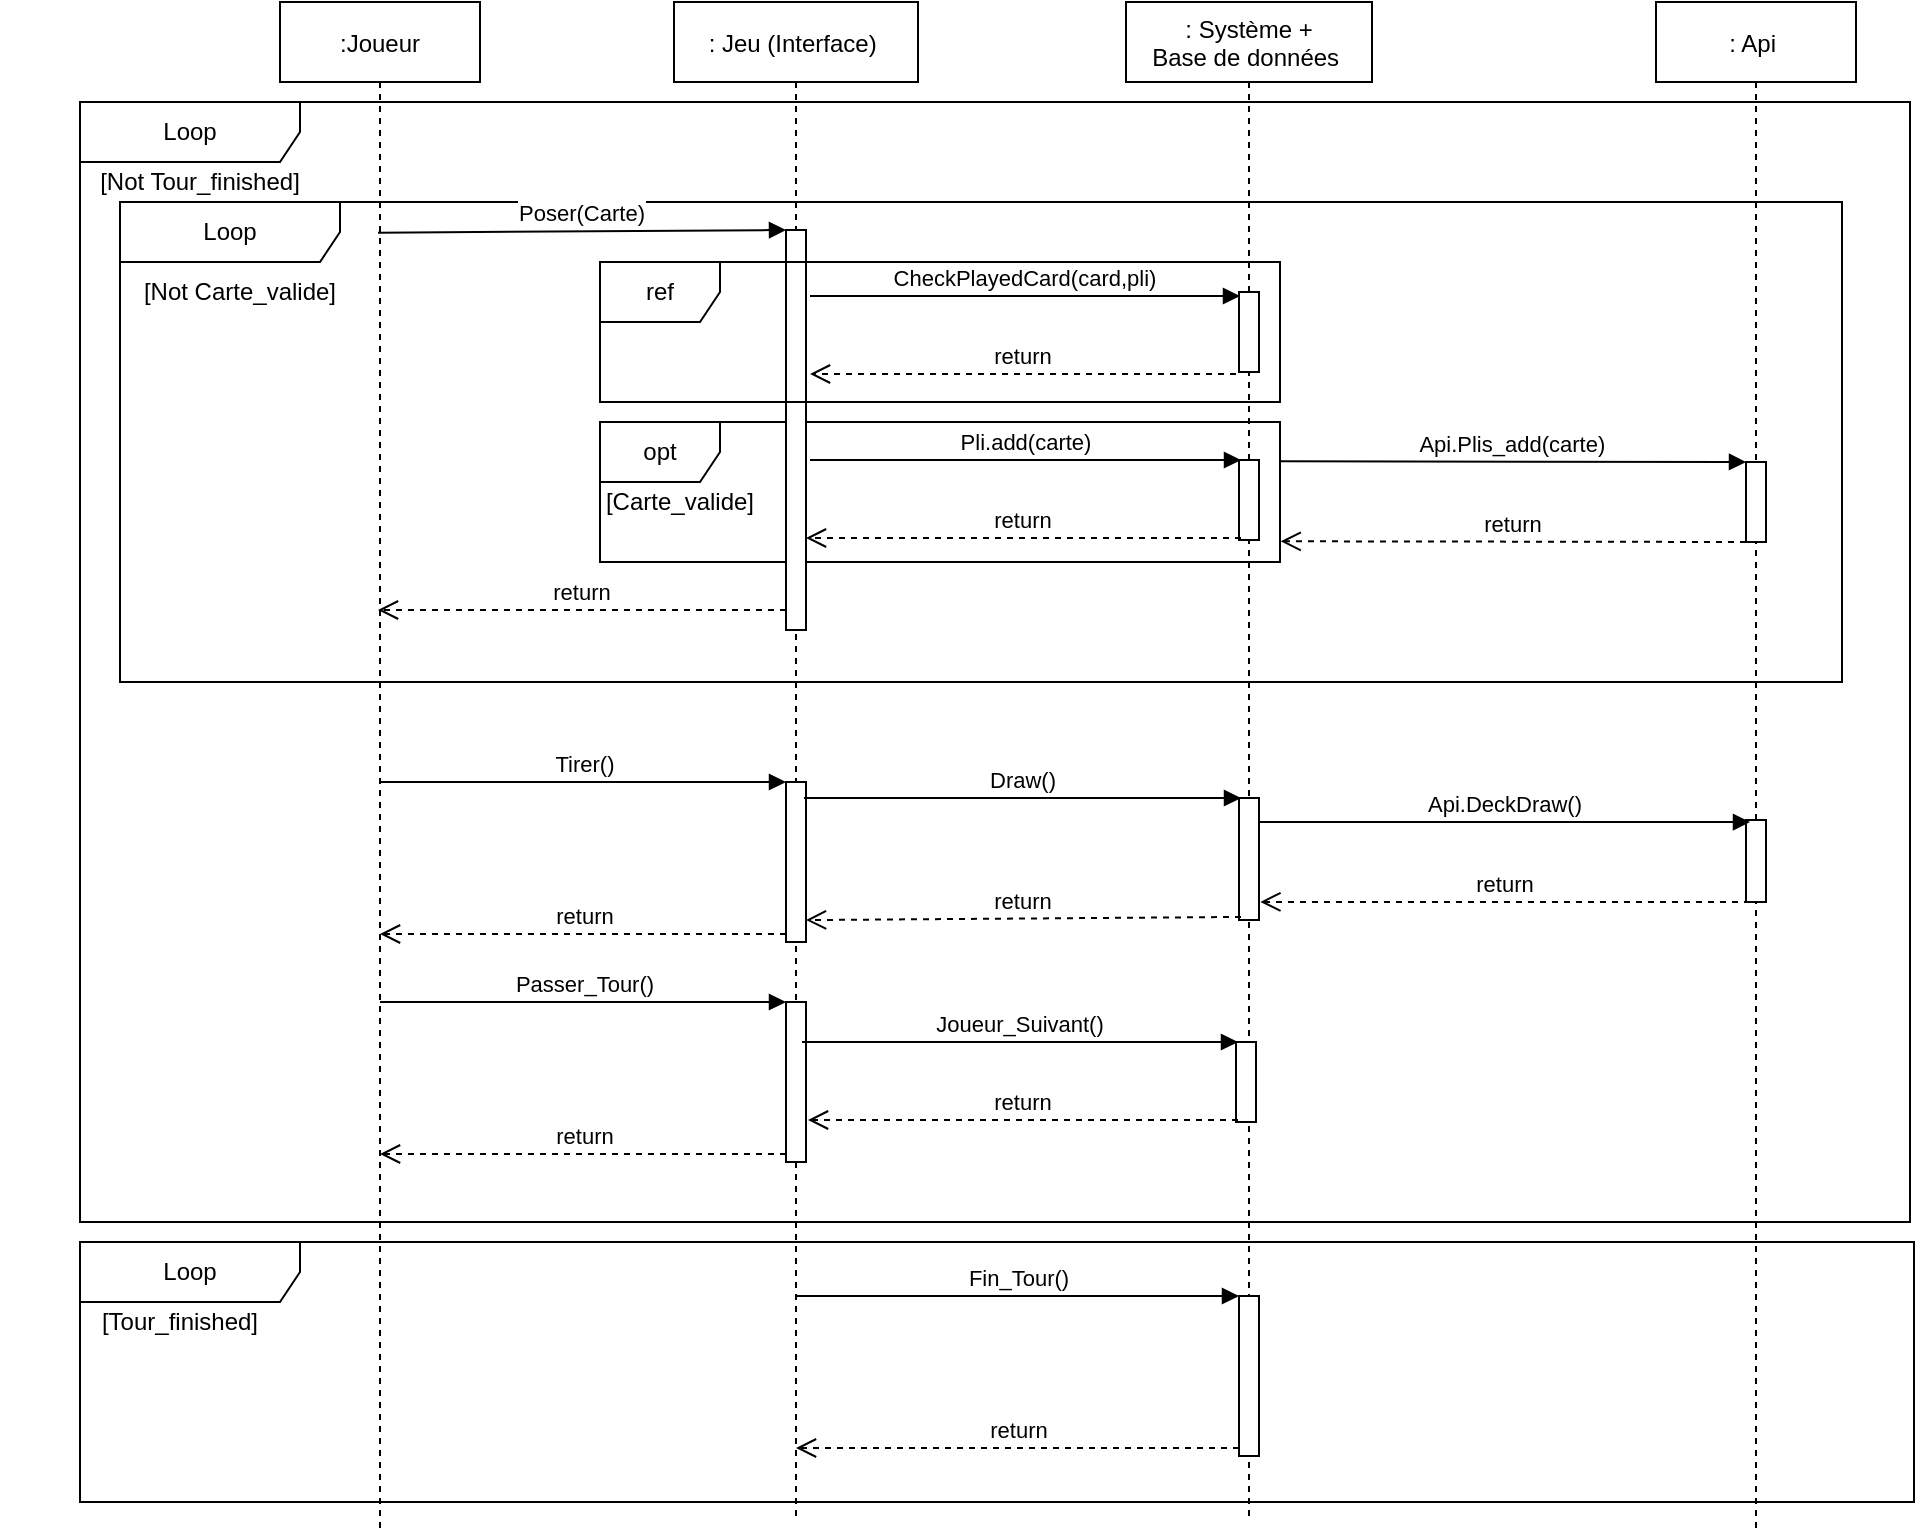<mxfile version="13.7.7" type="gitlab">
  <diagram id="kgpKYQtTHZ0yAKxKKP6v" name="Page-1">
    <mxGraphModel dx="2522" dy="833" grid="0" gridSize="10" guides="1" tooltips="1" connect="1" arrows="1" fold="1" page="1" pageScale="1" pageWidth="1100" pageHeight="850" background="#ffffff" math="0" shadow="0" extFonts="Permanent Marker^https://fonts.googleapis.com/css?family=Permanent+Marker">
      <root>
        <mxCell id="0" />
        <mxCell id="1" parent="0" />
        <mxCell id="ORQ5gyo4uyK21jIdF5UX-24" value="Loop" style="shape=umlFrame;whiteSpace=wrap;html=1;width=110;height=30;" parent="1" vertex="1">
          <mxGeometry x="-979" y="109" width="915" height="560" as="geometry" />
        </mxCell>
        <mxCell id="ORQ5gyo4uyK21jIdF5UX-32" value="Loop" style="shape=umlFrame;whiteSpace=wrap;html=1;width=110;height=30;" parent="1" vertex="1">
          <mxGeometry x="-979" y="679" width="917" height="130" as="geometry" />
        </mxCell>
        <mxCell id="ORQ5gyo4uyK21jIdF5UX-5" value="Loop" style="shape=umlFrame;whiteSpace=wrap;html=1;width=110;height=30;" parent="1" vertex="1">
          <mxGeometry x="-959" y="159" width="861" height="240" as="geometry" />
        </mxCell>
        <mxCell id="ORQ5gyo4uyK21jIdF5UX-8" value="opt" style="shape=umlFrame;whiteSpace=wrap;html=1;" parent="1" vertex="1">
          <mxGeometry x="-719" y="269" width="340" height="70" as="geometry" />
        </mxCell>
        <mxCell id="3nuBFxr9cyL0pnOWT2aG-1" value=":Joueur" style="shape=umlLifeline;perimeter=lifelinePerimeter;container=1;collapsible=0;recursiveResize=0;rounded=0;shadow=0;strokeWidth=1;" parent="1" vertex="1">
          <mxGeometry x="-879" y="59" width="100" height="764" as="geometry" />
        </mxCell>
        <mxCell id="3nuBFxr9cyL0pnOWT2aG-5" value=": Jeu (Interface) " style="shape=umlLifeline;perimeter=lifelinePerimeter;container=1;collapsible=0;recursiveResize=0;rounded=0;shadow=0;strokeWidth=1;" parent="1" vertex="1">
          <mxGeometry x="-682" y="59" width="122" height="760" as="geometry" />
        </mxCell>
        <mxCell id="3nuBFxr9cyL0pnOWT2aG-6" value="" style="points=[];perimeter=orthogonalPerimeter;rounded=0;shadow=0;strokeWidth=1;" parent="3nuBFxr9cyL0pnOWT2aG-5" vertex="1">
          <mxGeometry x="56" y="114" width="10" height="200" as="geometry" />
        </mxCell>
        <mxCell id="ORQ5gyo4uyK21jIdF5UX-12" value="" style="html=1;points=[];perimeter=orthogonalPerimeter;" parent="3nuBFxr9cyL0pnOWT2aG-5" vertex="1">
          <mxGeometry x="56" y="390" width="10" height="80" as="geometry" />
        </mxCell>
        <mxCell id="ORQ5gyo4uyK21jIdF5UX-18" value="" style="html=1;points=[];perimeter=orthogonalPerimeter;" parent="3nuBFxr9cyL0pnOWT2aG-5" vertex="1">
          <mxGeometry x="56" y="500" width="10" height="80" as="geometry" />
        </mxCell>
        <mxCell id="3nuBFxr9cyL0pnOWT2aG-7" value="return" style="verticalAlign=bottom;endArrow=open;dashed=1;endSize=8;exitX=0;exitY=0.95;shadow=0;strokeWidth=1;" parent="1" source="3nuBFxr9cyL0pnOWT2aG-6" edge="1">
          <mxGeometry relative="1" as="geometry">
            <mxPoint x="-830" y="363" as="targetPoint" />
          </mxGeometry>
        </mxCell>
        <mxCell id="3nuBFxr9cyL0pnOWT2aG-8" value="Poser(Carte)" style="verticalAlign=bottom;endArrow=block;entryX=0;entryY=0;shadow=0;strokeWidth=1;exitX=0.49;exitY=0.151;exitDx=0;exitDy=0;exitPerimeter=0;" parent="1" source="3nuBFxr9cyL0pnOWT2aG-1" target="3nuBFxr9cyL0pnOWT2aG-6" edge="1">
          <mxGeometry relative="1" as="geometry">
            <mxPoint x="-829" y="179" as="sourcePoint" />
          </mxGeometry>
        </mxCell>
        <mxCell id="ORQ5gyo4uyK21jIdF5UX-1" value=": Système + &#xa;Base de données " style="shape=umlLifeline;perimeter=lifelinePerimeter;container=1;collapsible=0;recursiveResize=0;rounded=0;shadow=0;strokeWidth=1;" parent="1" vertex="1">
          <mxGeometry x="-456" y="59" width="123" height="760" as="geometry" />
        </mxCell>
        <mxCell id="ORQ5gyo4uyK21jIdF5UX-2" value="" style="points=[];perimeter=orthogonalPerimeter;rounded=0;shadow=0;strokeWidth=1;" parent="ORQ5gyo4uyK21jIdF5UX-1" vertex="1">
          <mxGeometry x="56.5" y="229" width="10" height="40" as="geometry" />
        </mxCell>
        <mxCell id="ORQ5gyo4uyK21jIdF5UX-21" value="" style="points=[];perimeter=orthogonalPerimeter;rounded=0;shadow=0;strokeWidth=1;" parent="ORQ5gyo4uyK21jIdF5UX-1" vertex="1">
          <mxGeometry x="55" y="520" width="10" height="40" as="geometry" />
        </mxCell>
        <mxCell id="ORQ5gyo4uyK21jIdF5UX-22" value="Joueur_Suivant()" style="verticalAlign=bottom;endArrow=block;shadow=0;strokeWidth=1;entryX=0.1;entryY=0;entryDx=0;entryDy=0;entryPerimeter=0;" parent="ORQ5gyo4uyK21jIdF5UX-1" target="ORQ5gyo4uyK21jIdF5UX-21" edge="1">
          <mxGeometry relative="1" as="geometry">
            <mxPoint x="-162" y="520" as="sourcePoint" />
            <mxPoint x="40" y="520" as="targetPoint" />
          </mxGeometry>
        </mxCell>
        <mxCell id="ORQ5gyo4uyK21jIdF5UX-23" value="return" style="verticalAlign=bottom;endArrow=open;dashed=1;endSize=8;exitX=0.1;exitY=0.975;shadow=0;strokeWidth=1;exitDx=0;exitDy=0;exitPerimeter=0;" parent="ORQ5gyo4uyK21jIdF5UX-1" source="ORQ5gyo4uyK21jIdF5UX-21" edge="1">
          <mxGeometry relative="1" as="geometry">
            <mxPoint x="-159" y="559" as="targetPoint" />
            <mxPoint y="550" as="sourcePoint" />
          </mxGeometry>
        </mxCell>
        <mxCell id="ORQ5gyo4uyK21jIdF5UX-29" value="" style="html=1;points=[];perimeter=orthogonalPerimeter;" parent="ORQ5gyo4uyK21jIdF5UX-1" vertex="1">
          <mxGeometry x="56.5" y="647" width="10" height="80" as="geometry" />
        </mxCell>
        <mxCell id="ORQ5gyo4uyK21jIdF5UX-15" value="" style="points=[];perimeter=orthogonalPerimeter;rounded=0;shadow=0;strokeWidth=1;" parent="ORQ5gyo4uyK21jIdF5UX-1" vertex="1">
          <mxGeometry x="56.5" y="398" width="10" height="61" as="geometry" />
        </mxCell>
        <mxCell id="ORQ5gyo4uyK21jIdF5UX-3" value="Pli.add(carte)" style="verticalAlign=bottom;endArrow=block;shadow=0;strokeWidth=1;entryX=0.1;entryY=0;entryDx=0;entryDy=0;entryPerimeter=0;" parent="1" target="ORQ5gyo4uyK21jIdF5UX-2" edge="1">
          <mxGeometry relative="1" as="geometry">
            <mxPoint x="-614" y="288" as="sourcePoint" />
            <mxPoint x="-409" y="289" as="targetPoint" />
          </mxGeometry>
        </mxCell>
        <mxCell id="ORQ5gyo4uyK21jIdF5UX-4" value="return" style="verticalAlign=bottom;endArrow=open;dashed=1;endSize=8;exitX=0.1;exitY=0.975;shadow=0;strokeWidth=1;exitDx=0;exitDy=0;exitPerimeter=0;" parent="1" source="ORQ5gyo4uyK21jIdF5UX-2" edge="1">
          <mxGeometry relative="1" as="geometry">
            <mxPoint x="-616" y="327" as="targetPoint" />
            <mxPoint x="-449" y="319" as="sourcePoint" />
          </mxGeometry>
        </mxCell>
        <mxCell id="ORQ5gyo4uyK21jIdF5UX-6" value="ref" style="shape=umlFrame;whiteSpace=wrap;html=1;" parent="1" vertex="1">
          <mxGeometry x="-719" y="189" width="340" height="70" as="geometry" />
        </mxCell>
        <mxCell id="ORQ5gyo4uyK21jIdF5UX-10" value="[Carte_valide]" style="text;html=1;strokeColor=none;fillColor=none;align=center;verticalAlign=middle;whiteSpace=wrap;rounded=0;" parent="1" vertex="1">
          <mxGeometry x="-769" y="299" width="180" height="20" as="geometry" />
        </mxCell>
        <mxCell id="ORQ5gyo4uyK21jIdF5UX-11" value="[Not Carte_valide]" style="text;html=1;strokeColor=none;fillColor=none;align=center;verticalAlign=middle;whiteSpace=wrap;rounded=0;" parent="1" vertex="1">
          <mxGeometry x="-989" y="194" width="180" height="20" as="geometry" />
        </mxCell>
        <mxCell id="ORQ5gyo4uyK21jIdF5UX-13" value="Tirer()" style="html=1;verticalAlign=bottom;endArrow=block;entryX=0;entryY=0;" parent="1" source="3nuBFxr9cyL0pnOWT2aG-1" target="ORQ5gyo4uyK21jIdF5UX-12" edge="1">
          <mxGeometry relative="1" as="geometry">
            <mxPoint x="-704" y="449" as="sourcePoint" />
          </mxGeometry>
        </mxCell>
        <mxCell id="ORQ5gyo4uyK21jIdF5UX-14" value="return" style="html=1;verticalAlign=bottom;endArrow=open;dashed=1;endSize=8;exitX=0;exitY=0.95;" parent="1" source="ORQ5gyo4uyK21jIdF5UX-12" target="3nuBFxr9cyL0pnOWT2aG-1" edge="1">
          <mxGeometry relative="1" as="geometry">
            <mxPoint x="-704" y="525" as="targetPoint" />
          </mxGeometry>
        </mxCell>
        <mxCell id="ORQ5gyo4uyK21jIdF5UX-16" value="Draw()" style="verticalAlign=bottom;endArrow=block;shadow=0;strokeWidth=1;entryX=0.1;entryY=0;entryDx=0;entryDy=0;entryPerimeter=0;" parent="1" target="ORQ5gyo4uyK21jIdF5UX-15" edge="1">
          <mxGeometry relative="1" as="geometry">
            <mxPoint x="-617" y="457" as="sourcePoint" />
            <mxPoint x="-409" y="469" as="targetPoint" />
          </mxGeometry>
        </mxCell>
        <mxCell id="ORQ5gyo4uyK21jIdF5UX-17" value="return" style="verticalAlign=bottom;endArrow=open;dashed=1;endSize=8;exitX=0.1;exitY=0.975;shadow=0;strokeWidth=1;exitDx=0;exitDy=0;exitPerimeter=0;entryX=1;entryY=0.863;entryDx=0;entryDy=0;entryPerimeter=0;" parent="1" source="ORQ5gyo4uyK21jIdF5UX-15" edge="1" target="ORQ5gyo4uyK21jIdF5UX-12">
          <mxGeometry relative="1" as="geometry">
            <mxPoint x="-611" y="513" as="targetPoint" />
            <mxPoint x="-449" y="499" as="sourcePoint" />
          </mxGeometry>
        </mxCell>
        <mxCell id="ORQ5gyo4uyK21jIdF5UX-19" value="Passer_Tour()" style="html=1;verticalAlign=bottom;endArrow=block;entryX=0;entryY=0;" parent="1" source="3nuBFxr9cyL0pnOWT2aG-1" target="ORQ5gyo4uyK21jIdF5UX-18" edge="1">
          <mxGeometry relative="1" as="geometry">
            <mxPoint x="-704" y="559" as="sourcePoint" />
          </mxGeometry>
        </mxCell>
        <mxCell id="ORQ5gyo4uyK21jIdF5UX-20" value="return" style="html=1;verticalAlign=bottom;endArrow=open;dashed=1;endSize=8;exitX=0;exitY=0.95;" parent="1" source="ORQ5gyo4uyK21jIdF5UX-18" target="3nuBFxr9cyL0pnOWT2aG-1" edge="1">
          <mxGeometry relative="1" as="geometry">
            <mxPoint x="-704" y="635" as="targetPoint" />
          </mxGeometry>
        </mxCell>
        <mxCell id="ORQ5gyo4uyK21jIdF5UX-25" value="[Not Tour_finished]" style="text;html=1;strokeColor=none;fillColor=none;align=center;verticalAlign=middle;whiteSpace=wrap;rounded=0;" parent="1" vertex="1">
          <mxGeometry x="-1009" y="139" width="180" height="20" as="geometry" />
        </mxCell>
        <mxCell id="ORQ5gyo4uyK21jIdF5UX-30" value="Fin_Tour()" style="html=1;verticalAlign=bottom;endArrow=block;entryX=0;entryY=0;" parent="1" source="3nuBFxr9cyL0pnOWT2aG-5" target="ORQ5gyo4uyK21jIdF5UX-29" edge="1">
          <mxGeometry relative="1" as="geometry">
            <mxPoint x="-474" y="709" as="sourcePoint" />
          </mxGeometry>
        </mxCell>
        <mxCell id="ORQ5gyo4uyK21jIdF5UX-31" value="return" style="html=1;verticalAlign=bottom;endArrow=open;dashed=1;endSize=8;exitX=0;exitY=0.95;" parent="1" source="ORQ5gyo4uyK21jIdF5UX-29" target="3nuBFxr9cyL0pnOWT2aG-5" edge="1">
          <mxGeometry relative="1" as="geometry">
            <mxPoint x="-474" y="785" as="targetPoint" />
          </mxGeometry>
        </mxCell>
        <mxCell id="ORQ5gyo4uyK21jIdF5UX-33" value="[Tour_finished]" style="text;html=1;strokeColor=none;fillColor=none;align=center;verticalAlign=middle;whiteSpace=wrap;rounded=0;" parent="1" vertex="1">
          <mxGeometry x="-1019" y="709" width="180" height="20" as="geometry" />
        </mxCell>
        <mxCell id="h1YhjfsKzgG1S_CLmp3s-1" value="" style="points=[];perimeter=orthogonalPerimeter;rounded=0;shadow=0;strokeWidth=1;" parent="1" vertex="1">
          <mxGeometry x="-399.5" y="204" width="10" height="40" as="geometry" />
        </mxCell>
        <mxCell id="h1YhjfsKzgG1S_CLmp3s-2" value="CheckPlayedCard(card,pli)" style="verticalAlign=bottom;endArrow=block;shadow=0;strokeWidth=1;entryX=0.05;entryY=0.05;entryDx=0;entryDy=0;entryPerimeter=0;" parent="1" target="h1YhjfsKzgG1S_CLmp3s-1" edge="1">
          <mxGeometry relative="1" as="geometry">
            <mxPoint x="-614" y="206" as="sourcePoint" />
            <mxPoint x="-409" y="206" as="targetPoint" />
          </mxGeometry>
        </mxCell>
        <mxCell id="h1YhjfsKzgG1S_CLmp3s-3" value="return" style="verticalAlign=bottom;endArrow=open;dashed=1;endSize=8;shadow=0;strokeWidth=1;" parent="1" edge="1">
          <mxGeometry relative="1" as="geometry">
            <mxPoint x="-614" y="245" as="targetPoint" />
            <mxPoint x="-401" y="245" as="sourcePoint" />
          </mxGeometry>
        </mxCell>
        <mxCell id="lEbK9pNWP9uaotriC4TU-20" value="Api.Plis_add(carte)" style="verticalAlign=bottom;endArrow=block;shadow=0;strokeWidth=1;entryX=0.1;entryY=0;entryDx=0;entryDy=0;entryPerimeter=0;exitX=0.999;exitY=0.281;exitDx=0;exitDy=0;exitPerimeter=0;" parent="1" source="ORQ5gyo4uyK21jIdF5UX-8" edge="1">
          <mxGeometry relative="1" as="geometry">
            <mxPoint x="-366.5" y="290" as="sourcePoint" />
            <mxPoint x="-146" y="289" as="targetPoint" />
          </mxGeometry>
        </mxCell>
        <mxCell id="lEbK9pNWP9uaotriC4TU-21" value="return" style="verticalAlign=bottom;endArrow=open;dashed=1;endSize=8;exitX=0.1;exitY=0.975;shadow=0;strokeWidth=1;exitDx=0;exitDy=0;exitPerimeter=0;entryX=1.001;entryY=0.852;entryDx=0;entryDy=0;entryPerimeter=0;" parent="1" target="ORQ5gyo4uyK21jIdF5UX-8" edge="1">
          <mxGeometry relative="1" as="geometry">
            <mxPoint x="-369.64" y="329.4" as="targetPoint" />
            <mxPoint x="-146" y="329.0" as="sourcePoint" />
          </mxGeometry>
        </mxCell>
        <mxCell id="hKKKY72oN7GVn6uNOPe8-2" value=": Api " style="shape=umlLifeline;perimeter=lifelinePerimeter;container=1;collapsible=0;recursiveResize=0;rounded=0;shadow=0;strokeWidth=1;" vertex="1" parent="1">
          <mxGeometry x="-191" y="59" width="100" height="764" as="geometry" />
        </mxCell>
        <mxCell id="hKKKY72oN7GVn6uNOPe8-5" value="" style="points=[];perimeter=orthogonalPerimeter;rounded=0;shadow=0;strokeWidth=1;" vertex="1" parent="hKKKY72oN7GVn6uNOPe8-2">
          <mxGeometry x="45" y="409" width="10" height="41" as="geometry" />
        </mxCell>
        <mxCell id="lEbK9pNWP9uaotriC4TU-15" value="" style="points=[];perimeter=orthogonalPerimeter;rounded=0;shadow=0;strokeWidth=1;" parent="1" vertex="1">
          <mxGeometry x="-146" y="289" width="10" height="40" as="geometry" />
        </mxCell>
        <mxCell id="hKKKY72oN7GVn6uNOPe8-3" value="Api.DeckDraw()" style="verticalAlign=bottom;endArrow=block;shadow=0;strokeWidth=1;entryX=0.2;entryY=0.025;entryDx=0;entryDy=0;entryPerimeter=0;exitX=0.999;exitY=0.281;exitDx=0;exitDy=0;exitPerimeter=0;" edge="1" parent="1" target="hKKKY72oN7GVn6uNOPe8-5">
          <mxGeometry relative="1" as="geometry">
            <mxPoint x="-389.5" y="469.0" as="sourcePoint" />
            <mxPoint x="-156.16" y="469.33" as="targetPoint" />
          </mxGeometry>
        </mxCell>
        <mxCell id="hKKKY72oN7GVn6uNOPe8-4" value="return" style="verticalAlign=bottom;endArrow=open;dashed=1;endSize=8;exitX=0.2;exitY=1;shadow=0;strokeWidth=1;exitDx=0;exitDy=0;exitPerimeter=0;entryX=1.001;entryY=0.852;entryDx=0;entryDy=0;entryPerimeter=0;" edge="1" parent="1" source="hKKKY72oN7GVn6uNOPe8-5">
          <mxGeometry relative="1" as="geometry">
            <mxPoint x="-388.82" y="508.97" as="targetPoint" />
            <mxPoint x="-156.16" y="509.33" as="sourcePoint" />
          </mxGeometry>
        </mxCell>
      </root>
    </mxGraphModel>
  </diagram>
</mxfile>
